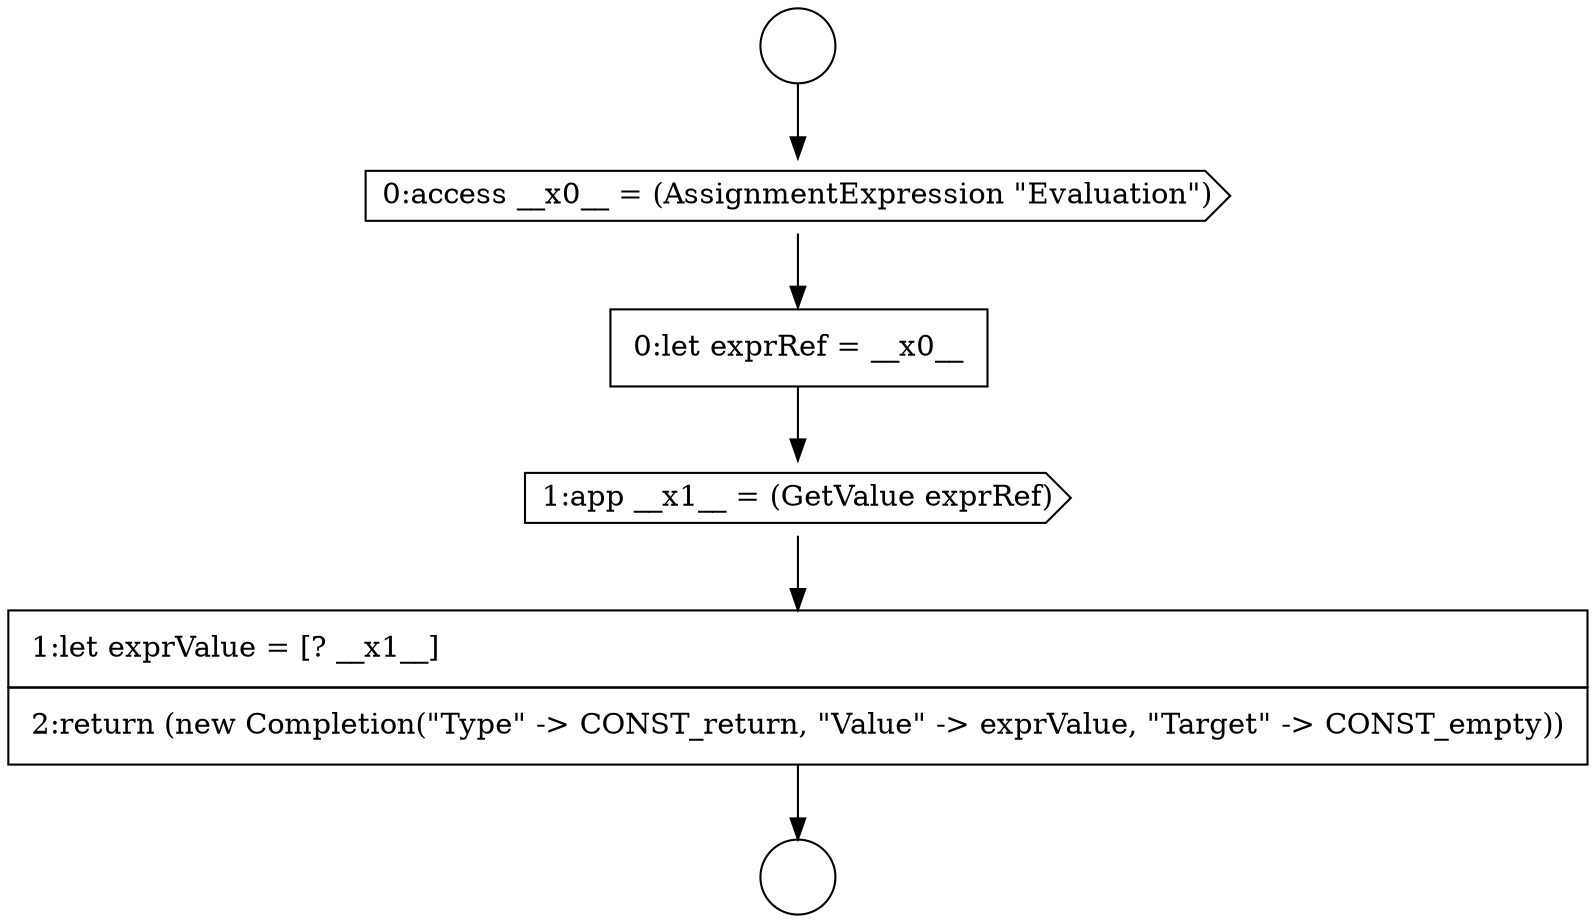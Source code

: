 digraph {
  node7961 [shape=circle label=" " color="black" fillcolor="white" style=filled]
  node7965 [shape=cds, label=<<font color="black">1:app __x1__ = (GetValue exprRef)</font>> color="black" fillcolor="white" style=filled]
  node7962 [shape=circle label=" " color="black" fillcolor="white" style=filled]
  node7966 [shape=none, margin=0, label=<<font color="black">
    <table border="0" cellborder="1" cellspacing="0" cellpadding="10">
      <tr><td align="left">1:let exprValue = [? __x1__]</td></tr>
      <tr><td align="left">2:return (new Completion(&quot;Type&quot; -&gt; CONST_return, &quot;Value&quot; -&gt; exprValue, &quot;Target&quot; -&gt; CONST_empty))</td></tr>
    </table>
  </font>> color="black" fillcolor="white" style=filled]
  node7963 [shape=cds, label=<<font color="black">0:access __x0__ = (AssignmentExpression &quot;Evaluation&quot;)</font>> color="black" fillcolor="white" style=filled]
  node7964 [shape=none, margin=0, label=<<font color="black">
    <table border="0" cellborder="1" cellspacing="0" cellpadding="10">
      <tr><td align="left">0:let exprRef = __x0__</td></tr>
    </table>
  </font>> color="black" fillcolor="white" style=filled]
  node7966 -> node7962 [ color="black"]
  node7963 -> node7964 [ color="black"]
  node7965 -> node7966 [ color="black"]
  node7964 -> node7965 [ color="black"]
  node7961 -> node7963 [ color="black"]
}
